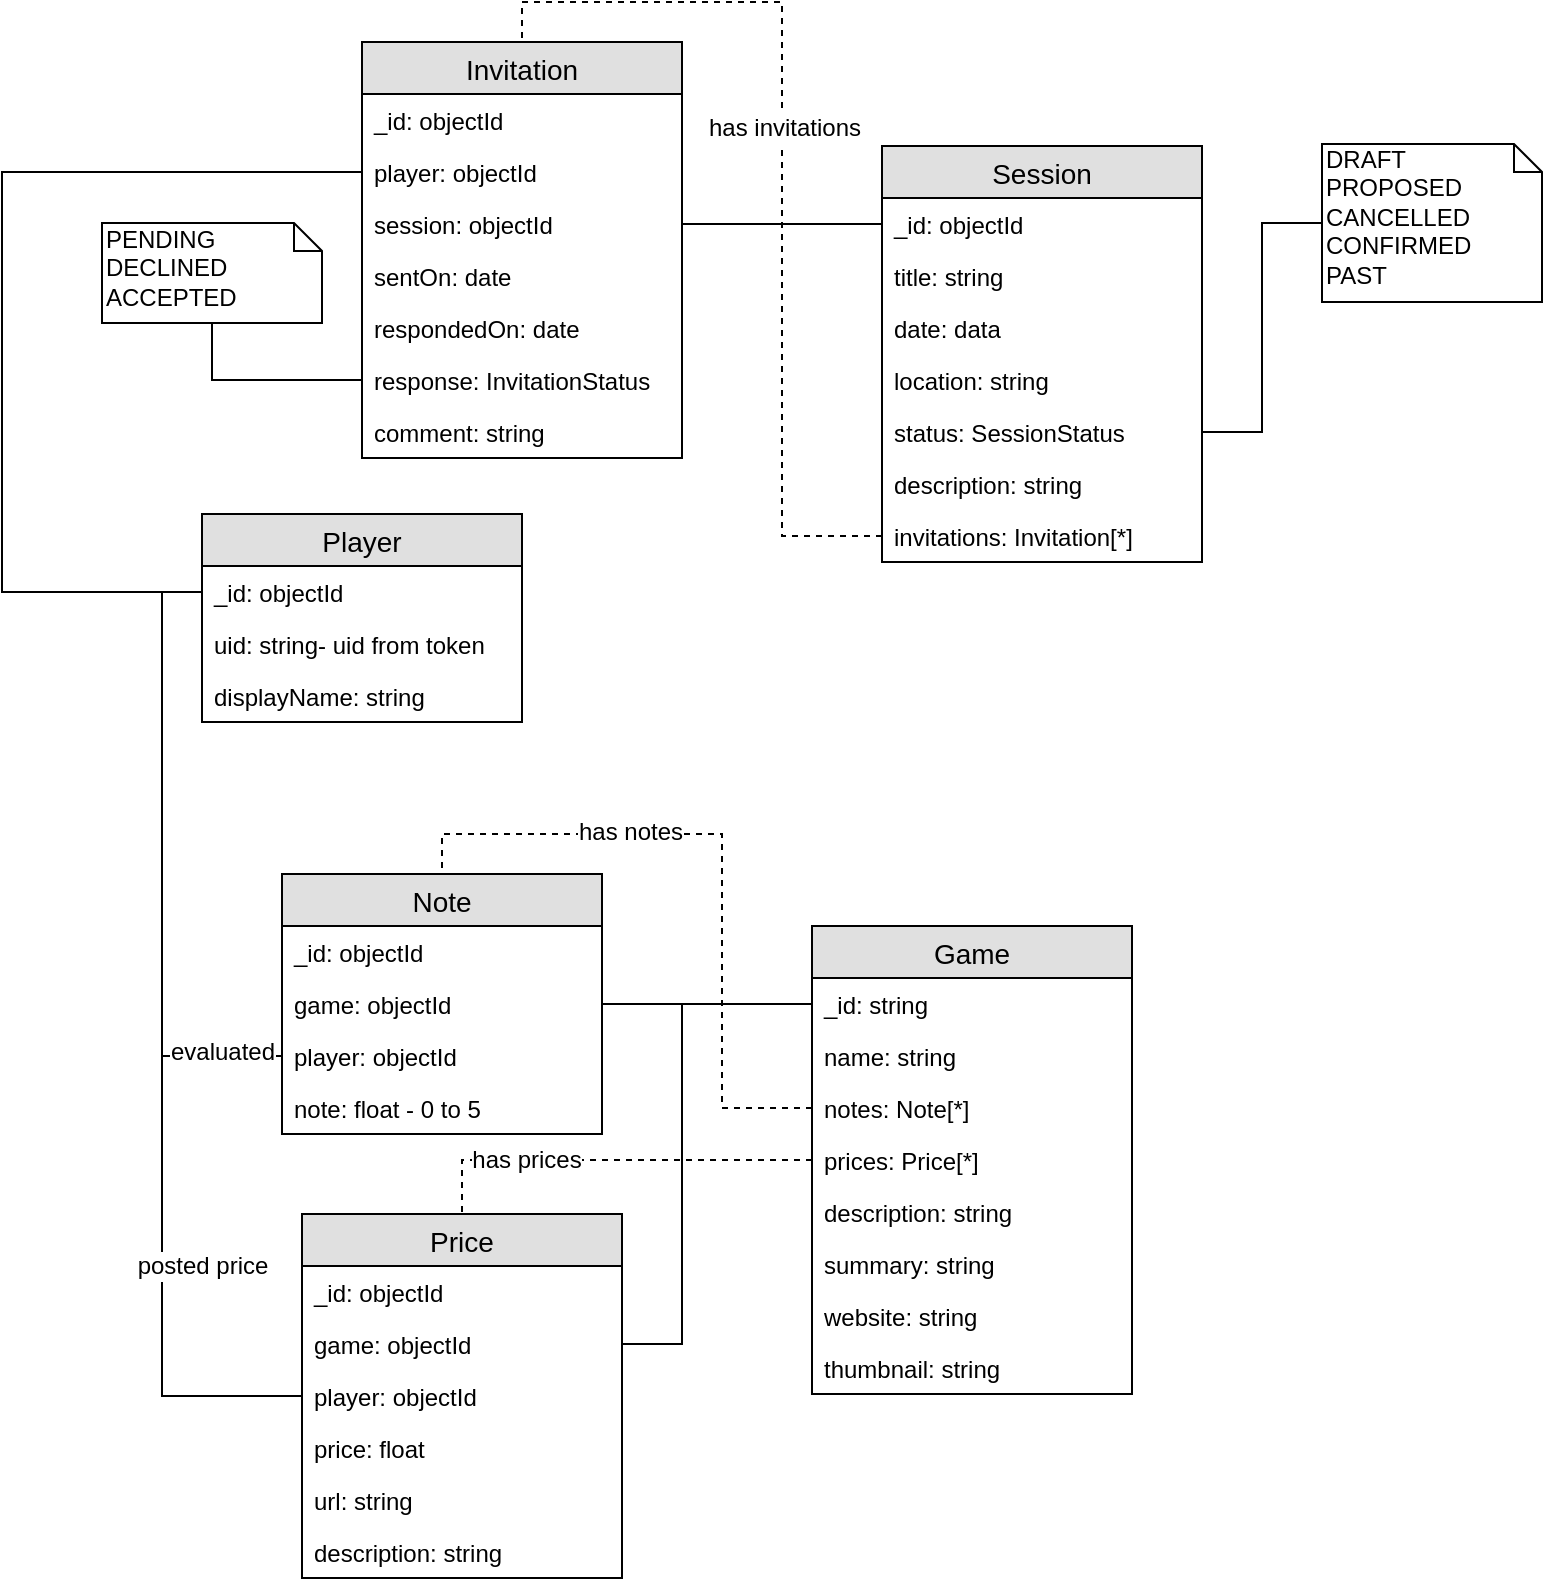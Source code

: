 <mxfile version="10.6.0" type="device"><diagram id="vLmSnCVyaLXGLYRz67_R" name="Page-1"><mxGraphModel dx="1904" dy="1992" grid="1" gridSize="10" guides="1" tooltips="1" connect="1" arrows="1" fold="1" page="1" pageScale="1" pageWidth="850" pageHeight="1100" math="0" shadow="0"><root><mxCell id="0"/><mxCell id="1" parent="0"/><mxCell id="q5PQ7GRL-LoGpbNxt8MC-2" value="Player" style="swimlane;fontStyle=0;childLayout=stackLayout;horizontal=1;startSize=26;fillColor=#e0e0e0;horizontalStack=0;resizeParent=1;resizeParentMax=0;resizeLast=0;collapsible=1;marginBottom=0;swimlaneFillColor=#ffffff;align=center;fontSize=14;" parent="1" vertex="1"><mxGeometry x="40" y="250" width="160" height="104" as="geometry"/></mxCell><mxCell id="q5PQ7GRL-LoGpbNxt8MC-3" value="_id: objectId" style="text;strokeColor=none;fillColor=none;spacingLeft=4;spacingRight=4;overflow=hidden;rotatable=0;points=[[0,0.5],[1,0.5]];portConstraint=eastwest;fontSize=12;" parent="q5PQ7GRL-LoGpbNxt8MC-2" vertex="1"><mxGeometry y="26" width="160" height="26" as="geometry"/></mxCell><mxCell id="iELyRrm9QkHxai9Ya9hF-22" value="uid: string- uid from token" style="text;strokeColor=none;fillColor=none;spacingLeft=4;spacingRight=4;overflow=hidden;rotatable=0;points=[[0,0.5],[1,0.5]];portConstraint=eastwest;fontSize=12;" vertex="1" parent="q5PQ7GRL-LoGpbNxt8MC-2"><mxGeometry y="52" width="160" height="26" as="geometry"/></mxCell><mxCell id="q5PQ7GRL-LoGpbNxt8MC-4" value="displayName: string" style="text;strokeColor=none;fillColor=none;spacingLeft=4;spacingRight=4;overflow=hidden;rotatable=0;points=[[0,0.5],[1,0.5]];portConstraint=eastwest;fontSize=12;" parent="q5PQ7GRL-LoGpbNxt8MC-2" vertex="1"><mxGeometry y="78" width="160" height="26" as="geometry"/></mxCell><mxCell id="iELyRrm9QkHxai9Ya9hF-2" value="Game" style="swimlane;fontStyle=0;childLayout=stackLayout;horizontal=1;startSize=26;fillColor=#e0e0e0;horizontalStack=0;resizeParent=1;resizeParentMax=0;resizeLast=0;collapsible=1;marginBottom=0;swimlaneFillColor=#ffffff;align=center;fontSize=14;" vertex="1" parent="1"><mxGeometry x="345" y="456" width="160" height="234" as="geometry"/></mxCell><mxCell id="iELyRrm9QkHxai9Ya9hF-3" value="_id: string" style="text;strokeColor=none;fillColor=none;spacingLeft=4;spacingRight=4;overflow=hidden;rotatable=0;points=[[0,0.5],[1,0.5]];portConstraint=eastwest;fontSize=12;" vertex="1" parent="iELyRrm9QkHxai9Ya9hF-2"><mxGeometry y="26" width="160" height="26" as="geometry"/></mxCell><mxCell id="iELyRrm9QkHxai9Ya9hF-4" value="name: string" style="text;strokeColor=none;fillColor=none;spacingLeft=4;spacingRight=4;overflow=hidden;rotatable=0;points=[[0,0.5],[1,0.5]];portConstraint=eastwest;fontSize=12;" vertex="1" parent="iELyRrm9QkHxai9Ya9hF-2"><mxGeometry y="52" width="160" height="26" as="geometry"/></mxCell><mxCell id="iELyRrm9QkHxai9Ya9hF-34" value="notes: Note[*]" style="text;strokeColor=none;fillColor=none;spacingLeft=4;spacingRight=4;overflow=hidden;rotatable=0;points=[[0,0.5],[1,0.5]];portConstraint=eastwest;fontSize=12;" vertex="1" parent="iELyRrm9QkHxai9Ya9hF-2"><mxGeometry y="78" width="160" height="26" as="geometry"/></mxCell><mxCell id="iELyRrm9QkHxai9Ya9hF-51" value="prices: Price[*]" style="text;strokeColor=none;fillColor=none;spacingLeft=4;spacingRight=4;overflow=hidden;rotatable=0;points=[[0,0.5],[1,0.5]];portConstraint=eastwest;fontSize=12;" vertex="1" parent="iELyRrm9QkHxai9Ya9hF-2"><mxGeometry y="104" width="160" height="26" as="geometry"/></mxCell><mxCell id="iELyRrm9QkHxai9Ya9hF-69" value="description: string" style="text;strokeColor=none;fillColor=none;spacingLeft=4;spacingRight=4;overflow=hidden;rotatable=0;points=[[0,0.5],[1,0.5]];portConstraint=eastwest;fontSize=12;" vertex="1" parent="iELyRrm9QkHxai9Ya9hF-2"><mxGeometry y="130" width="160" height="26" as="geometry"/></mxCell><mxCell id="iELyRrm9QkHxai9Ya9hF-73" value="summary: string" style="text;strokeColor=none;fillColor=none;spacingLeft=4;spacingRight=4;overflow=hidden;rotatable=0;points=[[0,0.5],[1,0.5]];portConstraint=eastwest;fontSize=12;" vertex="1" parent="iELyRrm9QkHxai9Ya9hF-2"><mxGeometry y="156" width="160" height="26" as="geometry"/></mxCell><mxCell id="iELyRrm9QkHxai9Ya9hF-70" value="website: string" style="text;strokeColor=none;fillColor=none;spacingLeft=4;spacingRight=4;overflow=hidden;rotatable=0;points=[[0,0.5],[1,0.5]];portConstraint=eastwest;fontSize=12;" vertex="1" parent="iELyRrm9QkHxai9Ya9hF-2"><mxGeometry y="182" width="160" height="26" as="geometry"/></mxCell><mxCell id="iELyRrm9QkHxai9Ya9hF-72" value="thumbnail: string" style="text;strokeColor=none;fillColor=none;spacingLeft=4;spacingRight=4;overflow=hidden;rotatable=0;points=[[0,0.5],[1,0.5]];portConstraint=eastwest;fontSize=12;" vertex="1" parent="iELyRrm9QkHxai9Ya9hF-2"><mxGeometry y="208" width="160" height="26" as="geometry"/></mxCell><mxCell id="iELyRrm9QkHxai9Ya9hF-13" value="Note" style="swimlane;fontStyle=0;childLayout=stackLayout;horizontal=1;startSize=26;fillColor=#e0e0e0;horizontalStack=0;resizeParent=1;resizeParentMax=0;resizeLast=0;collapsible=1;marginBottom=0;swimlaneFillColor=#ffffff;align=center;fontSize=14;" vertex="1" parent="1"><mxGeometry x="80" y="430" width="160" height="130" as="geometry"/></mxCell><mxCell id="iELyRrm9QkHxai9Ya9hF-14" value="_id: objectId" style="text;strokeColor=none;fillColor=none;spacingLeft=4;spacingRight=4;overflow=hidden;rotatable=0;points=[[0,0.5],[1,0.5]];portConstraint=eastwest;fontSize=12;" vertex="1" parent="iELyRrm9QkHxai9Ya9hF-13"><mxGeometry y="26" width="160" height="26" as="geometry"/></mxCell><mxCell id="iELyRrm9QkHxai9Ya9hF-15" value="game: objectId" style="text;strokeColor=none;fillColor=none;spacingLeft=4;spacingRight=4;overflow=hidden;rotatable=0;points=[[0,0.5],[1,0.5]];portConstraint=eastwest;fontSize=12;" vertex="1" parent="iELyRrm9QkHxai9Ya9hF-13"><mxGeometry y="52" width="160" height="26" as="geometry"/></mxCell><mxCell id="iELyRrm9QkHxai9Ya9hF-16" value="player: objectId" style="text;strokeColor=none;fillColor=none;spacingLeft=4;spacingRight=4;overflow=hidden;rotatable=0;points=[[0,0.5],[1,0.5]];portConstraint=eastwest;fontSize=12;" vertex="1" parent="iELyRrm9QkHxai9Ya9hF-13"><mxGeometry y="78" width="160" height="26" as="geometry"/></mxCell><mxCell id="iELyRrm9QkHxai9Ya9hF-31" value="note: float - 0 to 5&#10;" style="text;strokeColor=none;fillColor=none;spacingLeft=4;spacingRight=4;overflow=hidden;rotatable=0;points=[[0,0.5],[1,0.5]];portConstraint=eastwest;fontSize=12;" vertex="1" parent="iELyRrm9QkHxai9Ya9hF-13"><mxGeometry y="104" width="160" height="26" as="geometry"/></mxCell><mxCell id="iELyRrm9QkHxai9Ya9hF-23" style="edgeStyle=orthogonalEdgeStyle;rounded=0;orthogonalLoop=1;jettySize=auto;html=1;exitX=0;exitY=0.5;exitDx=0;exitDy=0;entryX=1;entryY=0.5;entryDx=0;entryDy=0;endArrow=none;endFill=0;" edge="1" parent="1" source="iELyRrm9QkHxai9Ya9hF-3" target="iELyRrm9QkHxai9Ya9hF-15"><mxGeometry relative="1" as="geometry"/></mxCell><mxCell id="iELyRrm9QkHxai9Ya9hF-24" style="edgeStyle=orthogonalEdgeStyle;rounded=0;orthogonalLoop=1;jettySize=auto;html=1;exitX=0;exitY=0.5;exitDx=0;exitDy=0;entryX=0;entryY=0.5;entryDx=0;entryDy=0;endArrow=none;endFill=0;" edge="1" parent="1" source="iELyRrm9QkHxai9Ya9hF-16" target="q5PQ7GRL-LoGpbNxt8MC-3"><mxGeometry relative="1" as="geometry"/></mxCell><mxCell id="iELyRrm9QkHxai9Ya9hF-48" value="evaluated" style="text;html=1;resizable=0;points=[];align=center;verticalAlign=middle;labelBackgroundColor=#ffffff;" vertex="1" connectable="0" parent="iELyRrm9QkHxai9Ya9hF-24"><mxGeometry x="-0.878" y="1" relative="1" as="geometry"><mxPoint x="-11" y="-3" as="offset"/></mxGeometry></mxCell><mxCell id="iELyRrm9QkHxai9Ya9hF-25" value="Session" style="swimlane;fontStyle=0;childLayout=stackLayout;horizontal=1;startSize=26;fillColor=#e0e0e0;horizontalStack=0;resizeParent=1;resizeParentMax=0;resizeLast=0;collapsible=1;marginBottom=0;swimlaneFillColor=#ffffff;align=center;fontSize=14;" vertex="1" parent="1"><mxGeometry x="380" y="66" width="160" height="208" as="geometry"/></mxCell><mxCell id="iELyRrm9QkHxai9Ya9hF-26" value="_id: objectId" style="text;strokeColor=none;fillColor=none;spacingLeft=4;spacingRight=4;overflow=hidden;rotatable=0;points=[[0,0.5],[1,0.5]];portConstraint=eastwest;fontSize=12;" vertex="1" parent="iELyRrm9QkHxai9Ya9hF-25"><mxGeometry y="26" width="160" height="26" as="geometry"/></mxCell><mxCell id="iELyRrm9QkHxai9Ya9hF-27" value="title: string" style="text;strokeColor=none;fillColor=none;spacingLeft=4;spacingRight=4;overflow=hidden;rotatable=0;points=[[0,0.5],[1,0.5]];portConstraint=eastwest;fontSize=12;" vertex="1" parent="iELyRrm9QkHxai9Ya9hF-25"><mxGeometry y="52" width="160" height="26" as="geometry"/></mxCell><mxCell id="iELyRrm9QkHxai9Ya9hF-28" value="date: data" style="text;strokeColor=none;fillColor=none;spacingLeft=4;spacingRight=4;overflow=hidden;rotatable=0;points=[[0,0.5],[1,0.5]];portConstraint=eastwest;fontSize=12;" vertex="1" parent="iELyRrm9QkHxai9Ya9hF-25"><mxGeometry y="78" width="160" height="26" as="geometry"/></mxCell><mxCell id="iELyRrm9QkHxai9Ya9hF-55" value="location: string" style="text;strokeColor=none;fillColor=none;spacingLeft=4;spacingRight=4;overflow=hidden;rotatable=0;points=[[0,0.5],[1,0.5]];portConstraint=eastwest;fontSize=12;" vertex="1" parent="iELyRrm9QkHxai9Ya9hF-25"><mxGeometry y="104" width="160" height="26" as="geometry"/></mxCell><mxCell id="iELyRrm9QkHxai9Ya9hF-29" value="status: SessionStatus" style="text;strokeColor=none;fillColor=none;spacingLeft=4;spacingRight=4;overflow=hidden;rotatable=0;points=[[0,0.5],[1,0.5]];portConstraint=eastwest;fontSize=12;" vertex="1" parent="iELyRrm9QkHxai9Ya9hF-25"><mxGeometry y="130" width="160" height="26" as="geometry"/></mxCell><mxCell id="iELyRrm9QkHxai9Ya9hF-54" value="description: string" style="text;strokeColor=none;fillColor=none;spacingLeft=4;spacingRight=4;overflow=hidden;rotatable=0;points=[[0,0.5],[1,0.5]];portConstraint=eastwest;fontSize=12;" vertex="1" parent="iELyRrm9QkHxai9Ya9hF-25"><mxGeometry y="156" width="160" height="26" as="geometry"/></mxCell><mxCell id="iELyRrm9QkHxai9Ya9hF-30" value="invitations: Invitation[*]" style="text;strokeColor=none;fillColor=none;spacingLeft=4;spacingRight=4;overflow=hidden;rotatable=0;points=[[0,0.5],[1,0.5]];portConstraint=eastwest;fontSize=12;" vertex="1" parent="iELyRrm9QkHxai9Ya9hF-25"><mxGeometry y="182" width="160" height="26" as="geometry"/></mxCell><mxCell id="iELyRrm9QkHxai9Ya9hF-32" value="DRAFT&lt;br&gt;PROPOSED&lt;br&gt;CANCELLED&lt;br&gt;CONFIRMED&lt;br&gt;PAST&lt;br&gt;" style="shape=note;whiteSpace=wrap;html=1;size=14;verticalAlign=top;align=left;spacingTop=-6;" vertex="1" parent="1"><mxGeometry x="600" y="65" width="110" height="79" as="geometry"/></mxCell><mxCell id="iELyRrm9QkHxai9Ya9hF-33" style="edgeStyle=orthogonalEdgeStyle;rounded=0;orthogonalLoop=1;jettySize=auto;html=1;exitX=1;exitY=0.5;exitDx=0;exitDy=0;entryX=0;entryY=0.5;entryDx=0;entryDy=0;entryPerimeter=0;endArrow=none;endFill=0;" edge="1" parent="1" source="iELyRrm9QkHxai9Ya9hF-29" target="iELyRrm9QkHxai9Ya9hF-32"><mxGeometry relative="1" as="geometry"/></mxCell><mxCell id="iELyRrm9QkHxai9Ya9hF-36" value="Price" style="swimlane;fontStyle=0;childLayout=stackLayout;horizontal=1;startSize=26;fillColor=#e0e0e0;horizontalStack=0;resizeParent=1;resizeParentMax=0;resizeLast=0;collapsible=1;marginBottom=0;swimlaneFillColor=#ffffff;align=center;fontSize=14;" vertex="1" parent="1"><mxGeometry x="90" y="600" width="160" height="182" as="geometry"/></mxCell><mxCell id="iELyRrm9QkHxai9Ya9hF-37" value="_id: objectId" style="text;strokeColor=none;fillColor=none;spacingLeft=4;spacingRight=4;overflow=hidden;rotatable=0;points=[[0,0.5],[1,0.5]];portConstraint=eastwest;fontSize=12;" vertex="1" parent="iELyRrm9QkHxai9Ya9hF-36"><mxGeometry y="26" width="160" height="26" as="geometry"/></mxCell><mxCell id="iELyRrm9QkHxai9Ya9hF-38" value="game: objectId" style="text;strokeColor=none;fillColor=none;spacingLeft=4;spacingRight=4;overflow=hidden;rotatable=0;points=[[0,0.5],[1,0.5]];portConstraint=eastwest;fontSize=12;" vertex="1" parent="iELyRrm9QkHxai9Ya9hF-36"><mxGeometry y="52" width="160" height="26" as="geometry"/></mxCell><mxCell id="iELyRrm9QkHxai9Ya9hF-39" value="player: objectId" style="text;strokeColor=none;fillColor=none;spacingLeft=4;spacingRight=4;overflow=hidden;rotatable=0;points=[[0,0.5],[1,0.5]];portConstraint=eastwest;fontSize=12;" vertex="1" parent="iELyRrm9QkHxai9Ya9hF-36"><mxGeometry y="78" width="160" height="26" as="geometry"/></mxCell><mxCell id="iELyRrm9QkHxai9Ya9hF-40" value="price: float&#10;" style="text;strokeColor=none;fillColor=none;spacingLeft=4;spacingRight=4;overflow=hidden;rotatable=0;points=[[0,0.5],[1,0.5]];portConstraint=eastwest;fontSize=12;" vertex="1" parent="iELyRrm9QkHxai9Ya9hF-36"><mxGeometry y="104" width="160" height="26" as="geometry"/></mxCell><mxCell id="iELyRrm9QkHxai9Ya9hF-44" value="url: string&#10;" style="text;strokeColor=none;fillColor=none;spacingLeft=4;spacingRight=4;overflow=hidden;rotatable=0;points=[[0,0.5],[1,0.5]];portConstraint=eastwest;fontSize=12;" vertex="1" parent="iELyRrm9QkHxai9Ya9hF-36"><mxGeometry y="130" width="160" height="26" as="geometry"/></mxCell><mxCell id="iELyRrm9QkHxai9Ya9hF-45" value="description: string&#10;" style="text;strokeColor=none;fillColor=none;spacingLeft=4;spacingRight=4;overflow=hidden;rotatable=0;points=[[0,0.5],[1,0.5]];portConstraint=eastwest;fontSize=12;" vertex="1" parent="iELyRrm9QkHxai9Ya9hF-36"><mxGeometry y="156" width="160" height="26" as="geometry"/></mxCell><mxCell id="iELyRrm9QkHxai9Ya9hF-41" style="edgeStyle=orthogonalEdgeStyle;rounded=0;orthogonalLoop=1;jettySize=auto;html=1;exitX=0;exitY=0.5;exitDx=0;exitDy=0;entryX=0;entryY=0.5;entryDx=0;entryDy=0;endArrow=none;endFill=0;" edge="1" parent="1" source="q5PQ7GRL-LoGpbNxt8MC-3" target="iELyRrm9QkHxai9Ya9hF-39"><mxGeometry relative="1" as="geometry"/></mxCell><mxCell id="iELyRrm9QkHxai9Ya9hF-46" value="posted price" style="text;html=1;resizable=0;points=[];align=center;verticalAlign=middle;labelBackgroundColor=#ffffff;" vertex="1" connectable="0" parent="iELyRrm9QkHxai9Ya9hF-41"><mxGeometry x="0.78" y="-1" relative="1" as="geometry"><mxPoint x="4" y="-66" as="offset"/></mxGeometry></mxCell><mxCell id="iELyRrm9QkHxai9Ya9hF-42" style="edgeStyle=orthogonalEdgeStyle;rounded=0;orthogonalLoop=1;jettySize=auto;html=1;exitX=0;exitY=0.5;exitDx=0;exitDy=0;entryX=1;entryY=0.5;entryDx=0;entryDy=0;endArrow=none;endFill=0;" edge="1" parent="1" source="iELyRrm9QkHxai9Ya9hF-3" target="iELyRrm9QkHxai9Ya9hF-38"><mxGeometry relative="1" as="geometry"><Array as="points"><mxPoint x="280" y="495"/><mxPoint x="280" y="665"/></Array></mxGeometry></mxCell><mxCell id="iELyRrm9QkHxai9Ya9hF-43" style="edgeStyle=orthogonalEdgeStyle;rounded=0;orthogonalLoop=1;jettySize=auto;html=1;entryX=0.5;entryY=0;entryDx=0;entryDy=0;endArrow=none;endFill=0;exitX=0;exitY=0.5;exitDx=0;exitDy=0;dashed=1;" edge="1" parent="1" source="iELyRrm9QkHxai9Ya9hF-34" target="iELyRrm9QkHxai9Ya9hF-13"><mxGeometry relative="1" as="geometry"><mxPoint x="330" y="660" as="sourcePoint"/><Array as="points"><mxPoint x="300" y="547"/><mxPoint x="300" y="410"/><mxPoint x="160" y="410"/></Array></mxGeometry></mxCell><mxCell id="iELyRrm9QkHxai9Ya9hF-49" value="has notes" style="text;html=1;resizable=0;points=[];align=center;verticalAlign=middle;labelBackgroundColor=#ffffff;" vertex="1" connectable="0" parent="iELyRrm9QkHxai9Ya9hF-43"><mxGeometry x="0.332" y="-1" relative="1" as="geometry"><mxPoint as="offset"/></mxGeometry></mxCell><mxCell id="iELyRrm9QkHxai9Ya9hF-52" style="edgeStyle=orthogonalEdgeStyle;rounded=0;orthogonalLoop=1;jettySize=auto;html=1;exitX=0;exitY=0.5;exitDx=0;exitDy=0;entryX=0.5;entryY=0;entryDx=0;entryDy=0;endArrow=none;endFill=0;dashed=1;" edge="1" parent="1" source="iELyRrm9QkHxai9Ya9hF-51" target="iELyRrm9QkHxai9Ya9hF-36"><mxGeometry relative="1" as="geometry"/></mxCell><mxCell id="iELyRrm9QkHxai9Ya9hF-53" value="has prices" style="text;html=1;resizable=0;points=[];align=center;verticalAlign=middle;labelBackgroundColor=#ffffff;" vertex="1" connectable="0" parent="iELyRrm9QkHxai9Ya9hF-52"><mxGeometry x="0.458" relative="1" as="geometry"><mxPoint x="4" as="offset"/></mxGeometry></mxCell><mxCell id="iELyRrm9QkHxai9Ya9hF-56" value="Invitation" style="swimlane;fontStyle=0;childLayout=stackLayout;horizontal=1;startSize=26;fillColor=#e0e0e0;horizontalStack=0;resizeParent=1;resizeParentMax=0;resizeLast=0;collapsible=1;marginBottom=0;swimlaneFillColor=#ffffff;align=center;fontSize=14;" vertex="1" parent="1"><mxGeometry x="120" y="14" width="160" height="208" as="geometry"/></mxCell><mxCell id="iELyRrm9QkHxai9Ya9hF-57" value="_id: objectId" style="text;strokeColor=none;fillColor=none;spacingLeft=4;spacingRight=4;overflow=hidden;rotatable=0;points=[[0,0.5],[1,0.5]];portConstraint=eastwest;fontSize=12;" vertex="1" parent="iELyRrm9QkHxai9Ya9hF-56"><mxGeometry y="26" width="160" height="26" as="geometry"/></mxCell><mxCell id="iELyRrm9QkHxai9Ya9hF-58" value="player: objectId" style="text;strokeColor=none;fillColor=none;spacingLeft=4;spacingRight=4;overflow=hidden;rotatable=0;points=[[0,0.5],[1,0.5]];portConstraint=eastwest;fontSize=12;" vertex="1" parent="iELyRrm9QkHxai9Ya9hF-56"><mxGeometry y="52" width="160" height="26" as="geometry"/></mxCell><mxCell id="iELyRrm9QkHxai9Ya9hF-59" value="session: objectId" style="text;strokeColor=none;fillColor=none;spacingLeft=4;spacingRight=4;overflow=hidden;rotatable=0;points=[[0,0.5],[1,0.5]];portConstraint=eastwest;fontSize=12;" vertex="1" parent="iELyRrm9QkHxai9Ya9hF-56"><mxGeometry y="78" width="160" height="26" as="geometry"/></mxCell><mxCell id="iELyRrm9QkHxai9Ya9hF-62" value="sentOn: date" style="text;strokeColor=none;fillColor=none;spacingLeft=4;spacingRight=4;overflow=hidden;rotatable=0;points=[[0,0.5],[1,0.5]];portConstraint=eastwest;fontSize=12;" vertex="1" parent="iELyRrm9QkHxai9Ya9hF-56"><mxGeometry y="104" width="160" height="26" as="geometry"/></mxCell><mxCell id="iELyRrm9QkHxai9Ya9hF-63" value="respondedOn: date" style="text;strokeColor=none;fillColor=none;spacingLeft=4;spacingRight=4;overflow=hidden;rotatable=0;points=[[0,0.5],[1,0.5]];portConstraint=eastwest;fontSize=12;" vertex="1" parent="iELyRrm9QkHxai9Ya9hF-56"><mxGeometry y="130" width="160" height="26" as="geometry"/></mxCell><mxCell id="iELyRrm9QkHxai9Ya9hF-64" value="response: InvitationStatus" style="text;strokeColor=none;fillColor=none;spacingLeft=4;spacingRight=4;overflow=hidden;rotatable=0;points=[[0,0.5],[1,0.5]];portConstraint=eastwest;fontSize=12;" vertex="1" parent="iELyRrm9QkHxai9Ya9hF-56"><mxGeometry y="156" width="160" height="26" as="geometry"/></mxCell><mxCell id="iELyRrm9QkHxai9Ya9hF-67" value="comment: string" style="text;strokeColor=none;fillColor=none;spacingLeft=4;spacingRight=4;overflow=hidden;rotatable=0;points=[[0,0.5],[1,0.5]];portConstraint=eastwest;fontSize=12;" vertex="1" parent="iELyRrm9QkHxai9Ya9hF-56"><mxGeometry y="182" width="160" height="26" as="geometry"/></mxCell><mxCell id="iELyRrm9QkHxai9Ya9hF-60" style="edgeStyle=orthogonalEdgeStyle;rounded=0;orthogonalLoop=1;jettySize=auto;html=1;exitX=1;exitY=0.5;exitDx=0;exitDy=0;entryX=0;entryY=0.5;entryDx=0;entryDy=0;endArrow=none;endFill=0;" edge="1" parent="1" source="iELyRrm9QkHxai9Ya9hF-59" target="iELyRrm9QkHxai9Ya9hF-26"><mxGeometry relative="1" as="geometry"/></mxCell><mxCell id="iELyRrm9QkHxai9Ya9hF-61" style="edgeStyle=orthogonalEdgeStyle;rounded=0;orthogonalLoop=1;jettySize=auto;html=1;exitX=0;exitY=0.5;exitDx=0;exitDy=0;entryX=0;entryY=0.5;entryDx=0;entryDy=0;endArrow=none;endFill=0;" edge="1" parent="1" source="iELyRrm9QkHxai9Ya9hF-58" target="q5PQ7GRL-LoGpbNxt8MC-3"><mxGeometry relative="1" as="geometry"><Array as="points"><mxPoint x="-60" y="79"/><mxPoint x="-60" y="289"/></Array></mxGeometry></mxCell><mxCell id="iELyRrm9QkHxai9Ya9hF-66" style="edgeStyle=orthogonalEdgeStyle;rounded=0;orthogonalLoop=1;jettySize=auto;html=1;exitX=0.5;exitY=1;exitDx=0;exitDy=0;exitPerimeter=0;entryX=0;entryY=0.5;entryDx=0;entryDy=0;endArrow=none;endFill=0;" edge="1" parent="1" source="iELyRrm9QkHxai9Ya9hF-65" target="iELyRrm9QkHxai9Ya9hF-64"><mxGeometry relative="1" as="geometry"/></mxCell><mxCell id="iELyRrm9QkHxai9Ya9hF-65" value="PENDING&lt;br&gt;DECLINED&lt;br&gt;ACCEPTED&lt;br&gt;" style="shape=note;whiteSpace=wrap;html=1;size=14;verticalAlign=top;align=left;spacingTop=-6;" vertex="1" parent="1"><mxGeometry x="-10" y="104.5" width="110" height="50" as="geometry"/></mxCell><mxCell id="iELyRrm9QkHxai9Ya9hF-68" style="edgeStyle=orthogonalEdgeStyle;rounded=0;orthogonalLoop=1;jettySize=auto;html=1;exitX=0;exitY=0.5;exitDx=0;exitDy=0;entryX=0.5;entryY=0;entryDx=0;entryDy=0;endArrow=none;endFill=0;dashed=1;" edge="1" parent="1" source="iELyRrm9QkHxai9Ya9hF-30" target="iELyRrm9QkHxai9Ya9hF-56"><mxGeometry relative="1" as="geometry"/></mxCell><mxCell id="iELyRrm9QkHxai9Ya9hF-74" value="has invitations" style="text;html=1;resizable=0;points=[];align=center;verticalAlign=middle;labelBackgroundColor=#ffffff;" vertex="1" connectable="0" parent="iELyRrm9QkHxai9Ya9hF-68"><mxGeometry x="0.088" y="-1" relative="1" as="geometry"><mxPoint as="offset"/></mxGeometry></mxCell></root></mxGraphModel></diagram></mxfile>